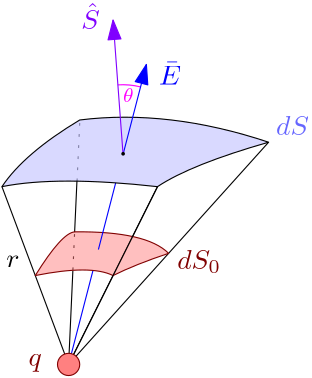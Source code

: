 <?xml version="1.0"?>
<!DOCTYPE ipe SYSTEM "ipe.dtd">
<ipe version="70218" creator="Ipe 7.2.28">
<info created="D:20241222095940" modified="D:20241222101417"/>
<ipestyle name="basic">
<symbol name="arrow/arc(spx)">
<path stroke="sym-stroke" fill="sym-stroke" pen="sym-pen">
0 0 m
-1 0.333 l
-1 -0.333 l
h
</path>
</symbol>
<symbol name="arrow/farc(spx)">
<path stroke="sym-stroke" fill="white" pen="sym-pen">
0 0 m
-1 0.333 l
-1 -0.333 l
h
</path>
</symbol>
<symbol name="arrow/ptarc(spx)">
<path stroke="sym-stroke" fill="sym-stroke" pen="sym-pen">
0 0 m
-1 0.333 l
-0.8 0 l
-1 -0.333 l
h
</path>
</symbol>
<symbol name="arrow/fptarc(spx)">
<path stroke="sym-stroke" fill="white" pen="sym-pen">
0 0 m
-1 0.333 l
-0.8 0 l
-1 -0.333 l
h
</path>
</symbol>
<symbol name="mark/circle(sx)" transformations="translations">
<path fill="sym-stroke">
0.6 0 0 0.6 0 0 e
0.4 0 0 0.4 0 0 e
</path>
</symbol>
<symbol name="mark/disk(sx)" transformations="translations">
<path fill="sym-stroke">
0.6 0 0 0.6 0 0 e
</path>
</symbol>
<symbol name="mark/fdisk(sfx)" transformations="translations">
<group>
<path fill="sym-fill">
0.5 0 0 0.5 0 0 e
</path>
<path fill="sym-stroke" fillrule="eofill">
0.6 0 0 0.6 0 0 e
0.4 0 0 0.4 0 0 e
</path>
</group>
</symbol>
<symbol name="mark/box(sx)" transformations="translations">
<path fill="sym-stroke" fillrule="eofill">
-0.6 -0.6 m
0.6 -0.6 l
0.6 0.6 l
-0.6 0.6 l
h
-0.4 -0.4 m
0.4 -0.4 l
0.4 0.4 l
-0.4 0.4 l
h
</path>
</symbol>
<symbol name="mark/square(sx)" transformations="translations">
<path fill="sym-stroke">
-0.6 -0.6 m
0.6 -0.6 l
0.6 0.6 l
-0.6 0.6 l
h
</path>
</symbol>
<symbol name="mark/fsquare(sfx)" transformations="translations">
<group>
<path fill="sym-fill">
-0.5 -0.5 m
0.5 -0.5 l
0.5 0.5 l
-0.5 0.5 l
h
</path>
<path fill="sym-stroke" fillrule="eofill">
-0.6 -0.6 m
0.6 -0.6 l
0.6 0.6 l
-0.6 0.6 l
h
-0.4 -0.4 m
0.4 -0.4 l
0.4 0.4 l
-0.4 0.4 l
h
</path>
</group>
</symbol>
<symbol name="mark/cross(sx)" transformations="translations">
<group>
<path fill="sym-stroke">
-0.43 -0.57 m
0.57 0.43 l
0.43 0.57 l
-0.57 -0.43 l
h
</path>
<path fill="sym-stroke">
-0.43 0.57 m
0.57 -0.43 l
0.43 -0.57 l
-0.57 0.43 l
h
</path>
</group>
</symbol>
<symbol name="arrow/fnormal(spx)">
<path stroke="sym-stroke" fill="white" pen="sym-pen">
0 0 m
-1 0.333 l
-1 -0.333 l
h
</path>
</symbol>
<symbol name="arrow/pointed(spx)">
<path stroke="sym-stroke" fill="sym-stroke" pen="sym-pen">
0 0 m
-1 0.333 l
-0.8 0 l
-1 -0.333 l
h
</path>
</symbol>
<symbol name="arrow/fpointed(spx)">
<path stroke="sym-stroke" fill="white" pen="sym-pen">
0 0 m
-1 0.333 l
-0.8 0 l
-1 -0.333 l
h
</path>
</symbol>
<symbol name="arrow/linear(spx)">
<path stroke="sym-stroke" pen="sym-pen">
-1 0.333 m
0 0 l
-1 -0.333 l
</path>
</symbol>
<symbol name="arrow/fdouble(spx)">
<path stroke="sym-stroke" fill="white" pen="sym-pen">
0 0 m
-1 0.333 l
-1 -0.333 l
h
-1 0 m
-2 0.333 l
-2 -0.333 l
h
</path>
</symbol>
<symbol name="arrow/double(spx)">
<path stroke="sym-stroke" fill="sym-stroke" pen="sym-pen">
0 0 m
-1 0.333 l
-1 -0.333 l
h
-1 0 m
-2 0.333 l
-2 -0.333 l
h
</path>
</symbol>
<symbol name="arrow/mid-normal(spx)">
<path stroke="sym-stroke" fill="sym-stroke" pen="sym-pen">
0.5 0 m
-0.5 0.333 l
-0.5 -0.333 l
h
</path>
</symbol>
<symbol name="arrow/mid-fnormal(spx)">
<path stroke="sym-stroke" fill="white" pen="sym-pen">
0.5 0 m
-0.5 0.333 l
-0.5 -0.333 l
h
</path>
</symbol>
<symbol name="arrow/mid-pointed(spx)">
<path stroke="sym-stroke" fill="sym-stroke" pen="sym-pen">
0.5 0 m
-0.5 0.333 l
-0.3 0 l
-0.5 -0.333 l
h
</path>
</symbol>
<symbol name="arrow/mid-fpointed(spx)">
<path stroke="sym-stroke" fill="white" pen="sym-pen">
0.5 0 m
-0.5 0.333 l
-0.3 0 l
-0.5 -0.333 l
h
</path>
</symbol>
<symbol name="arrow/mid-double(spx)">
<path stroke="sym-stroke" fill="sym-stroke" pen="sym-pen">
1 0 m
0 0.333 l
0 -0.333 l
h
0 0 m
-1 0.333 l
-1 -0.333 l
h
</path>
</symbol>
<symbol name="arrow/mid-fdouble(spx)">
<path stroke="sym-stroke" fill="white" pen="sym-pen">
1 0 m
0 0.333 l
0 -0.333 l
h
0 0 m
-1 0.333 l
-1 -0.333 l
h
</path>
</symbol>
<anglesize name="22.5 deg" value="22.5"/>
<anglesize name="30 deg" value="30"/>
<anglesize name="45 deg" value="45"/>
<anglesize name="60 deg" value="60"/>
<anglesize name="90 deg" value="90"/>
<arrowsize name="large" value="10"/>
<arrowsize name="small" value="5"/>
<arrowsize name="tiny" value="3"/>
<color name="blue" value="0 0 1"/>
<color name="brown" value="0.647 0.165 0.165"/>
<color name="darkblue" value="0 0 0.545"/>
<color name="darkcyan" value="0 0.545 0.545"/>
<color name="darkgray" value="0.663"/>
<color name="darkgreen" value="0 0.392 0"/>
<color name="darkmagenta" value="0.545 0 0.545"/>
<color name="darkorange" value="1 0.549 0"/>
<color name="darkred" value="0.545 0 0"/>
<color name="gold" value="1 0.843 0"/>
<color name="gray" value="0.745"/>
<color name="green" value="0 1 0"/>
<color name="lightblue" value="0.678 0.847 0.902"/>
<color name="lightcyan" value="0.878 1 1"/>
<color name="lightgray" value="0.827"/>
<color name="lightgreen" value="0.565 0.933 0.565"/>
<color name="lightyellow" value="1 1 0.878"/>
<color name="navy" value="0 0 0.502"/>
<color name="orange" value="1 0.647 0"/>
<color name="pink" value="1 0.753 0.796"/>
<color name="purple" value="0.627 0.125 0.941"/>
<color name="red" value="1 0 0"/>
<color name="seagreen" value="0.18 0.545 0.341"/>
<color name="turquoise" value="0.251 0.878 0.816"/>
<color name="violet" value="0.933 0.51 0.933"/>
<color name="yellow" value="1 1 0"/>
<dashstyle name="dash dot dotted" value="[4 2 1 2 1 2] 0"/>
<dashstyle name="dash dotted" value="[4 2 1 2] 0"/>
<dashstyle name="dashed" value="[4] 0"/>
<dashstyle name="dotted" value="[1 3] 0"/>
<gridsize name="10 pts (~3.5 mm)" value="10"/>
<gridsize name="14 pts (~5 mm)" value="14"/>
<gridsize name="16 pts (~6 mm)" value="16"/>
<gridsize name="20 pts (~7 mm)" value="20"/>
<gridsize name="28 pts (~10 mm)" value="28"/>
<gridsize name="32 pts (~12 mm)" value="32"/>
<gridsize name="4 pts" value="4"/>
<gridsize name="56 pts (~20 mm)" value="56"/>
<gridsize name="8 pts (~3 mm)" value="8"/>
<opacity name="10%" value="0.1"/>
<opacity name="30%" value="0.3"/>
<opacity name="50%" value="0.5"/>
<opacity name="75%" value="0.75"/>
<pen name="fat" value="1.2"/>
<pen name="heavier" value="0.8"/>
<pen name="ultrafat" value="2"/>
<symbolsize name="large" value="5"/>
<symbolsize name="small" value="2"/>
<symbolsize name="tiny" value="1.1"/>
<textsize name="Huge" value="\Huge"/>
<textsize name="LARGE" value="\LARGE"/>
<textsize name="Large" value="\Large"/>
<textsize name="footnote" value="\footnotesize"/>
<textsize name="huge" value="\huge"/>
<textsize name="large" value="\large"/>
<textsize name="script" value="\scriptsize"/>
<textsize name="small" value="\small"/>
<textsize name="tiny" value="\tiny"/>
<textstyle name="center" begin="\begin{center}" end="\end{center}"/>
<textstyle name="item" begin="\begin{itemize}\item{}" end="\end{itemize}"/>
<textstyle name="itemize" begin="\begin{itemize}" end="\end{itemize}"/>
<tiling name="falling" angle="-60" step="4" width="1"/>
<tiling name="rising" angle="30" step="4" width="1"/>
</ipestyle>
<page>
<layer name="alpha"/>
<view layers="alpha" active="alpha"/>
<path layer="alpha" stroke="0" fill="white">
288 672 m
264 736 l
</path>
<path stroke="0" fill="white">
288 672 m
320 736 l
</path>
<path stroke="0" fill="white">
288 672 m
360 752 l
</path>
<path matrix="0.210223 0 0 0.210223 229.62 578.343" stroke="0" fill="white">
288 672 m
292 760 l
</path>
<path matrix="0.250267 0 0 0.250267 218.966 569.773" stroke="0.502" fill="white" dash="dotted">
288 672 m
292 760 l
</path>
<path matrix="0.313192 0 0 0.313192 197.801 461.535" stroke="0 0 1" fill="white">
288 672 m
316 780 l
</path>
<text matrix="1 0 0 1 0.518788 -11.2404" transformations="translations" pos="320 784" stroke="0 0 1" type="label" width="7.929" height="8.175" depth="0" valign="baseline" style="math">\bar E</text>
<path matrix="0.382506 0 0 0.382506 177.838 414.957" stroke="0" fill="white">
288 672 m
292 760 l
</path>
<path matrix="0.157907 0 0 0.157907 244.065 599.821" stroke="0" fill="white" dash="dotted">
288 672 m
292 760 l
</path>
<path matrix="1 0 0 1 -0.00033105 -0.00038129" stroke="0.502 0 0" fill="1 0.502 0.502" opacity="50%" stroke-opacity="opaque">
276 704 m
296 708
304 704 c
312 708
324 712 c
316 720
290.228 719.733 c
285.575 719.417
276 704 c
h
</path>
<path matrix="0.222274 0 0 0.222274 234.708 563.992" stroke="0 0 1" fill="white">
288 672 m
316 780 l
</path>
<path matrix="1 0 0 1 -0.00047561 -0.00043332" stroke="0" fill="white">
288 672 m
320 736 l
</path>
<path matrix="1 0 0 1 8.00035 -40.0002" stroke="0.502 0 0" fill="1 0.502 0.502">
4 0 0 4 280 712 e
</path>
<path stroke="black" fill="0.502 0.502 1" opacity="30%" stroke-opacity="opaque">
360 752 m
324 764
292 760 c
272 748
264 736 c
284 739.999
320 735.999 c
332 744
360 752 c
h
</path>
<text matrix="1 0 0 1 -27.4812 8.7596" transformations="translations" pos="320 784" stroke="0.502 0 1" type="label" width="6.683" height="9.437" depth="0" valign="baseline" style="math">\hat S</text>
<path stroke="1 0 1" fill="0.502 0.502 1" opacity="30%" stroke-opacity="opaque">
313.892 771.911 m
24.9259 0 0 24.9259 307.638 747.782 305.729 772.635 a
</path>
<path matrix="0.29917 0 0 0.29917 221.462 546.647" stroke="0 0 1" fill="white" arrow="normal/normal">
288 672 m
316 780 l
</path>
<path matrix="1 0 0 1 0.00028756 -0.00000277" stroke="0.502 0 1" fill="0.502 0.502 1" arrow="normal/normal" opacity="30%" stroke-opacity="opaque">
307.587 747.807 m
304 796 l
</path>
<use matrix="1 0 0 1 0.00000696 0.00044105" name="mark/disk(sx)" pos="307.622 747.834" size="tiny"/>
<text matrix="1 0 0 1 -12.5349 -17.5484" transformations="translations" pos="320 784" stroke="1 0 1" type="label" width="4.009" height="4.843" depth="0" valign="baseline" size="script" style="math">\theta</text>
<text matrix="1 0 0 1 -46.4514 -112.476" transformations="translations" pos="320 784" stroke="0.502 0 0" type="label" width="4.805" height="4.297" depth="1.93" valign="baseline" style="math">q</text>
<text matrix="1 0 0 1 7.1023 -77.6037" transformations="translations" pos="320 784" stroke="0.502 0 0" type="label" width="15.764" height="6.923" depth="1.49" valign="baseline" style="math">dS_0</text>
<text matrix="1 0 0 1 42.6861 -29.3881" transformations="translations" pos="320 784" stroke="0.4 0.4 1" type="label" width="11.869" height="6.918" depth="0" valign="baseline" style="math">dS</text>
<text matrix="1 0 0 1 -3.68957 -1.79208" transformations="translations" pos="269.234 708.694" stroke="0" type="label" width="4.771" height="4.289" depth="0" valign="baseline" style="math">r</text>
</page>
</ipe>
